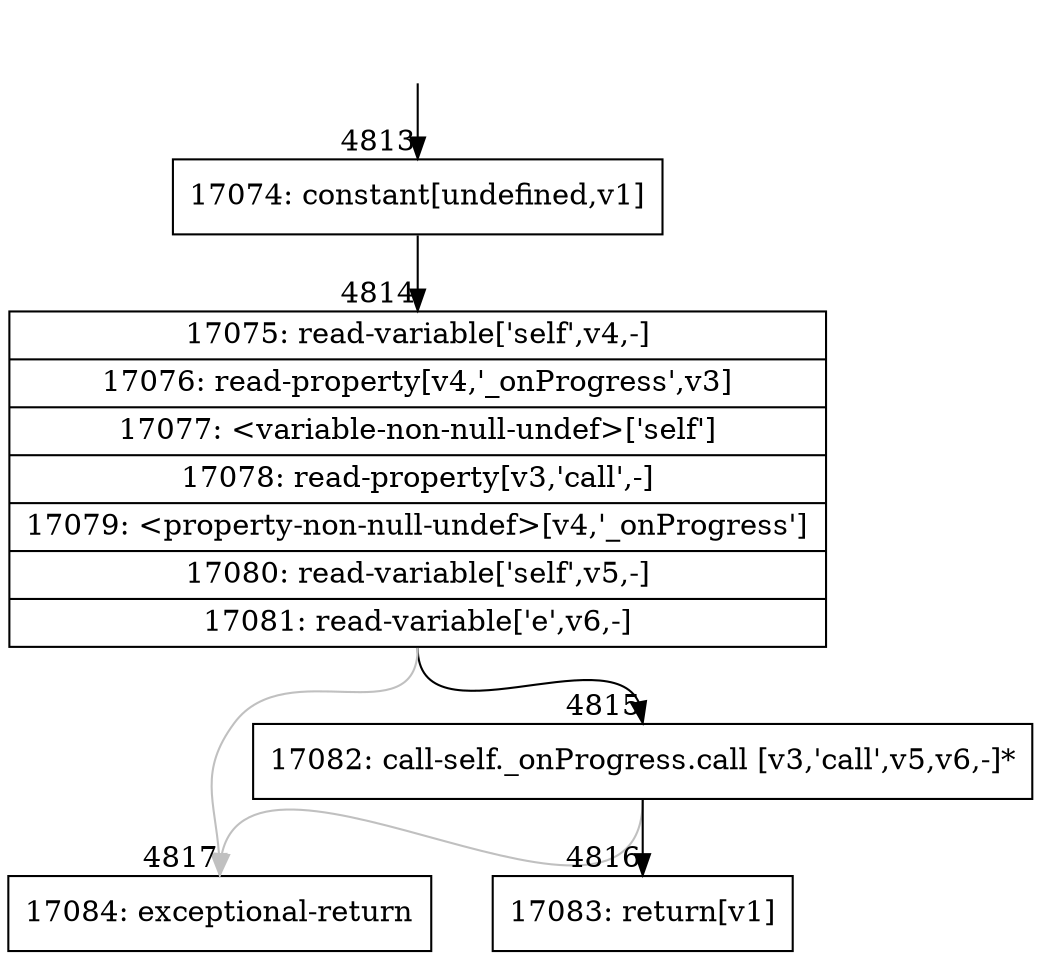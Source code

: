 digraph {
rankdir="TD"
BB_entry221[shape=none,label=""];
BB_entry221 -> BB4813 [tailport=s, headport=n, headlabel="    4813"]
BB4813 [shape=record label="{17074: constant[undefined,v1]}" ] 
BB4813 -> BB4814 [tailport=s, headport=n, headlabel="      4814"]
BB4814 [shape=record label="{17075: read-variable['self',v4,-]|17076: read-property[v4,'_onProgress',v3]|17077: \<variable-non-null-undef\>['self']|17078: read-property[v3,'call',-]|17079: \<property-non-null-undef\>[v4,'_onProgress']|17080: read-variable['self',v5,-]|17081: read-variable['e',v6,-]}" ] 
BB4814 -> BB4815 [tailport=s, headport=n, headlabel="      4815"]
BB4814 -> BB4817 [tailport=s, headport=n, color=gray, headlabel="      4817"]
BB4815 [shape=record label="{17082: call-self._onProgress.call [v3,'call',v5,v6,-]*}" ] 
BB4815 -> BB4816 [tailport=s, headport=n, headlabel="      4816"]
BB4815 -> BB4817 [tailport=s, headport=n, color=gray]
BB4816 [shape=record label="{17083: return[v1]}" ] 
BB4817 [shape=record label="{17084: exceptional-return}" ] 
//#$~ 8057
}
